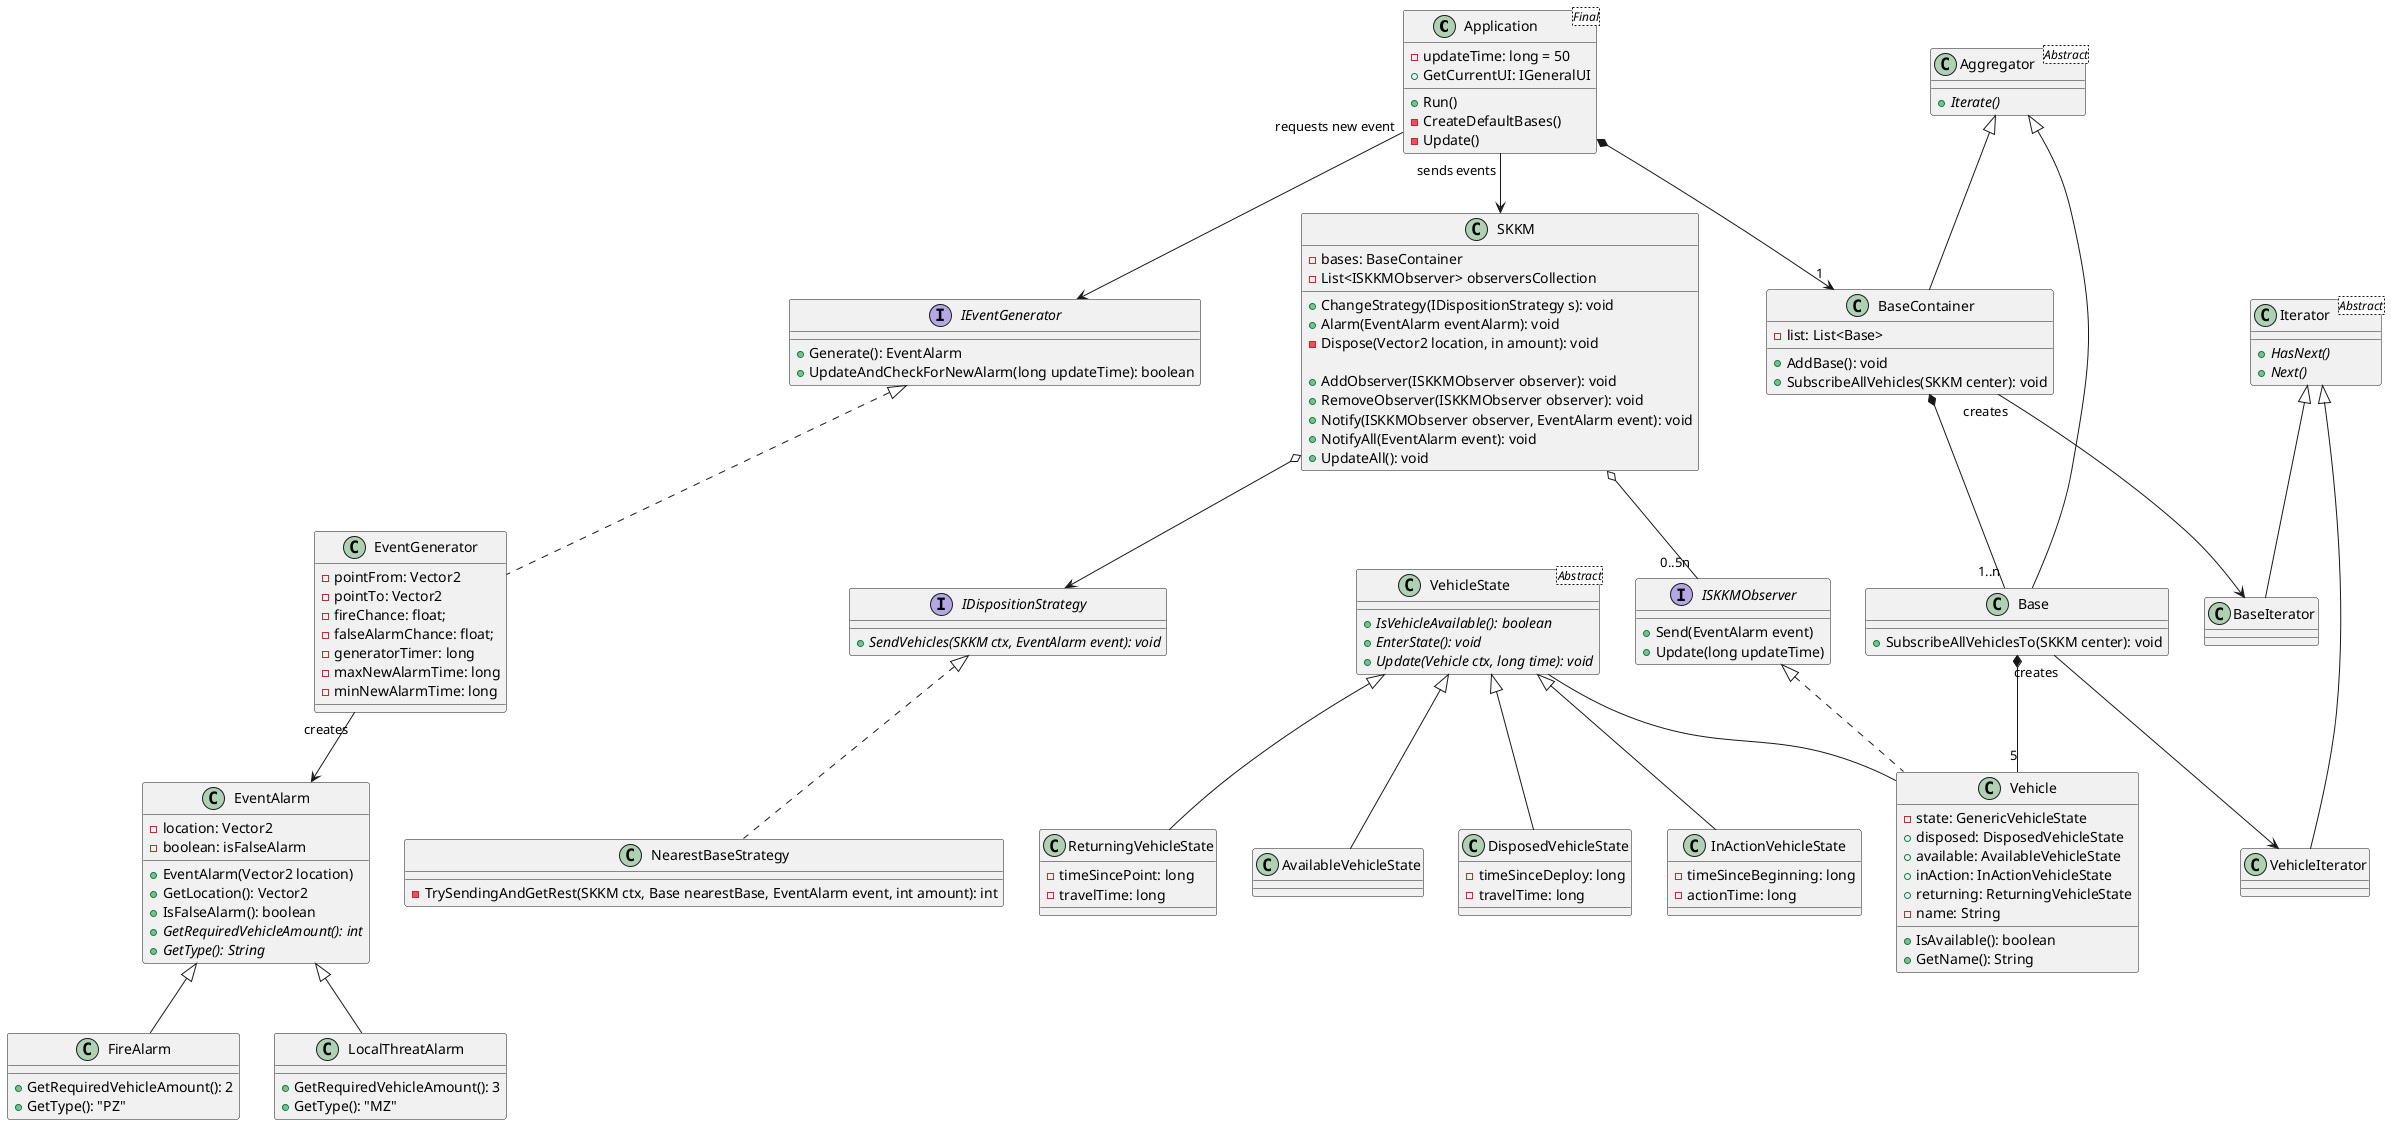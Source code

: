 @startuml

'TODO: Update uml (new VehicleStates, ui, many functions)

class Application <Final>{
    -updateTime: long = 50
    +Run()
    +GetCurrentUI: IGeneralUI
    -CreateDefaultBases()
    -Update()
}

interface IEventGenerator{
    +Generate(): EventAlarm
    +UpdateAndCheckForNewAlarm(long updateTime): boolean
}

class EventGenerator implements IEventGenerator{
    -pointFrom: Vector2
    -pointTo: Vector2
    -fireChance: float;
    -falseAlarmChance: float;
    -generatorTimer: long
    -maxNewAlarmTime: long
    -minNewAlarmTime: long
}

class EventAlarm{
    -location: Vector2
    -boolean: isFalseAlarm
    +EventAlarm(Vector2 location)
    +GetLocation(): Vector2
    +IsFalseAlarm(): boolean
    +<i>GetRequiredVehicleAmount(): int
    +<i>GetType(): String
}


class FireAlarm extends EventAlarm{
    +GetRequiredVehicleAmount(): 2
    +GetType(): "PZ"
}

class LocalThreatAlarm extends EventAlarm{
    +GetRequiredVehicleAmount(): 3
    +GetType(): "MZ"
}

interface ISKKMObserver
{
    +Send(EventAlarm event)
    +Update(long updateTime)
}


class SKKM{
    -bases: BaseContainer
    -List<ISKKMObserver> observersCollection
    +ChangeStrategy(IDispositionStrategy s): void
    +Alarm(EventAlarm eventAlarm): void
    -Dispose(Vector2 location, in amount): void

    +AddObserver(ISKKMObserver observer): void
    +RemoveObserver(ISKKMObserver observer): void
    +Notify(ISKKMObserver observer, EventAlarm event): void
    +NotifyAll(EventAlarm event): void
    +UpdateAll(): void
}

class Iterator<Abstract>{
    +<i>HasNext()
    +<i>Next()
}
class Aggregator<Abstract>{
    +<i>Iterate()
}

class BaseContainer extends Aggregator
{
    -list: List<Base>
    +AddBase(): void
    +SubscribeAllVehicles(SKKM center): void
}

class BaseIterator extends Iterator
{

}

class Base extends Aggregator
{
    +SubscribeAllVehiclesTo(SKKM center): void
}

class VehicleIterator extends Iterator
{

}

class Vehicle implements ISKKMObserver{
    -state: GenericVehicleState
    +disposed: DisposedVehicleState
    +available: AvailableVehicleState
    +inAction: InActionVehicleState
    +returning: ReturningVehicleState
    -name: String

    +IsAvailable(): boolean
    +GetName(): String


}

interface IDispositionStrategy{
    +<i>SendVehicles(SKKM ctx, EventAlarm event): void
}

class NearestBaseStrategy implements IDispositionStrategy {
    -TrySendingAndGetRest(SKKM ctx, Base nearestBase, EventAlarm event, int amount): int
}

class VehicleState<Abstract>{
    +<i>IsVehicleAvailable(): boolean</i>
    +<i>EnterState(): void</i>
    +<i>Update(Vehicle ctx, long time): void</i>
}

class AvailableVehicleState extends VehicleState{
}

class DisposedVehicleState extends VehicleState{
    -timeSinceDeploy: long
    -travelTime: long
}

class InActionVehicleState extends VehicleState{
    -timeSinceBeginning: long
    -actionTime: long
}

class ReturningVehicleState extends VehicleState{
    -timeSincePoint: long
    -travelTime: long
}


'Fire ..> "can transition" FalseAlarm
'OtherEvent ..> "can transition" FalseAlarm
EventGenerator "creates" --> EventAlarm
Application "sends events"--> SKKM
Application "requests new event"--> IEventGenerator
SKKM o-- "0..5n" ISKKMObserver
SKKM o--> IDispositionStrategy
Application *-->"1" BaseContainer
BaseContainer *--"1..n" Base
Base *-- "5" Vehicle
VehicleState -- Vehicle
'Main ... NearestBaseStrategy

Base "creates"--> VehicleIterator
BaseContainer "creates"--> BaseIterator


'note left of EventManager: Update is called every frame\nand is defined by Unity Engine\nin MonoBehaviour
@enduml